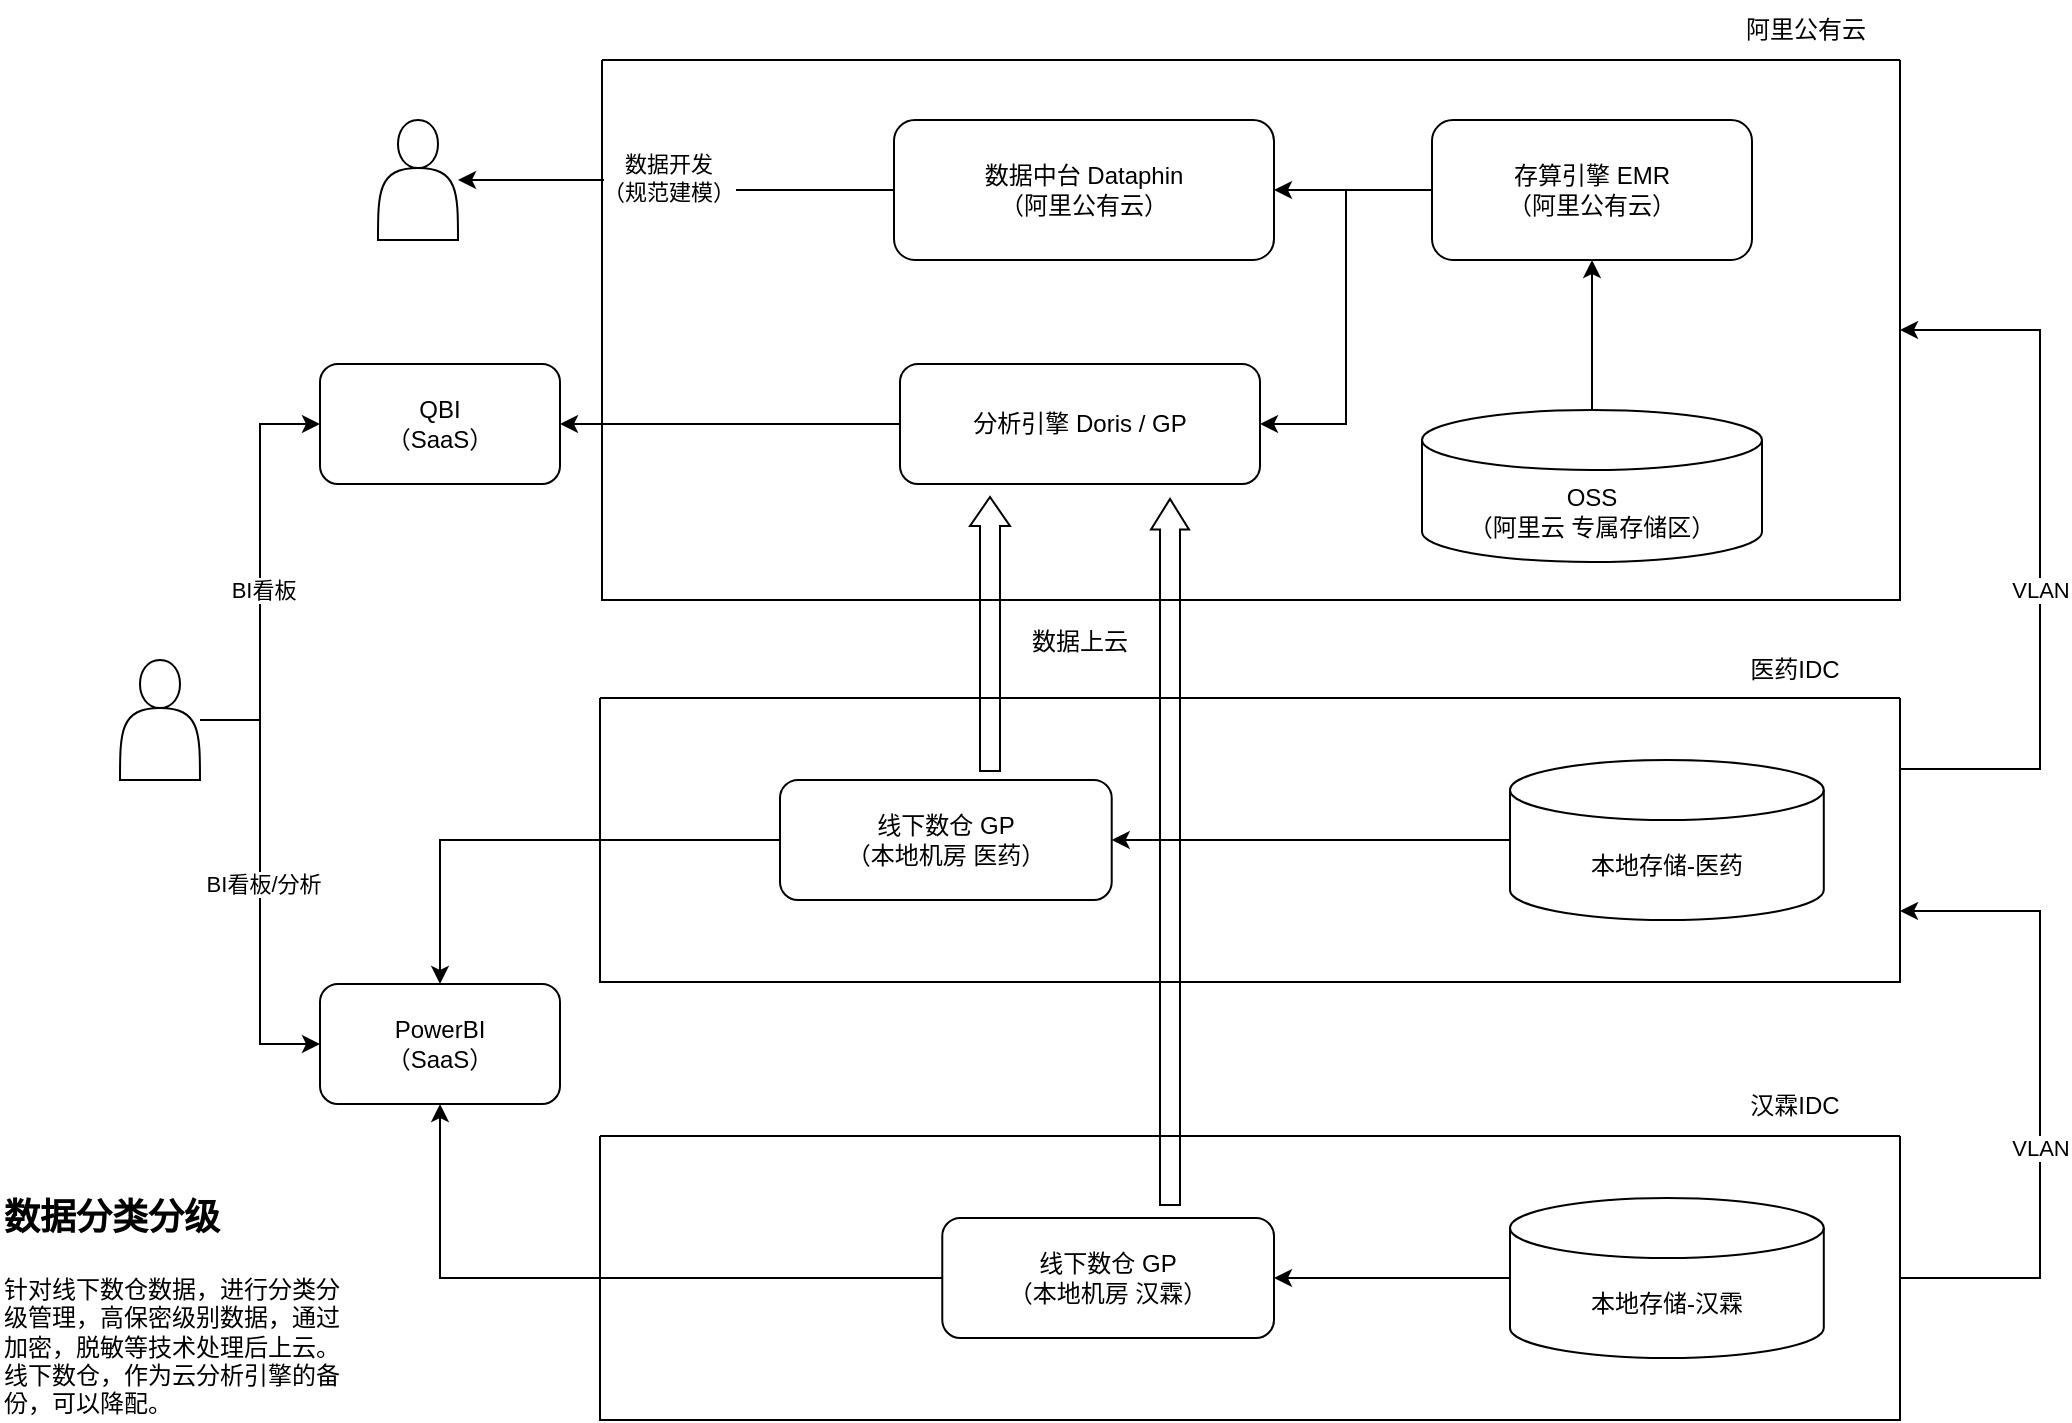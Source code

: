 <mxfile version="24.7.5">
  <diagram name="第 1 页" id="J8GREibbCt4KV59v55ON">
    <mxGraphModel dx="1479" dy="728" grid="1" gridSize="10" guides="1" tooltips="1" connect="1" arrows="1" fold="1" page="1" pageScale="1" pageWidth="1169" pageHeight="827" math="0" shadow="0">
      <root>
        <mxCell id="0" />
        <mxCell id="1" parent="0" />
        <mxCell id="eCR380lotrIrXrgE_NF7-7" style="edgeStyle=orthogonalEdgeStyle;rounded=0;orthogonalLoop=1;jettySize=auto;html=1;" parent="1" source="eCR380lotrIrXrgE_NF7-1" target="eCR380lotrIrXrgE_NF7-6" edge="1">
          <mxGeometry relative="1" as="geometry" />
        </mxCell>
        <mxCell id="eCR380lotrIrXrgE_NF7-8" value="数据开发&lt;div&gt;（规范建模）&lt;/div&gt;" style="edgeLabel;html=1;align=center;verticalAlign=middle;resizable=0;points=[];" parent="eCR380lotrIrXrgE_NF7-7" vertex="1" connectable="0">
          <mxGeometry x="0.058" y="-1" relative="1" as="geometry">
            <mxPoint as="offset" />
          </mxGeometry>
        </mxCell>
        <mxCell id="eCR380lotrIrXrgE_NF7-1" value="数据中台 Dataphin&lt;div&gt;（阿里公有云）&lt;/div&gt;" style="rounded=1;whiteSpace=wrap;html=1;" parent="1" vertex="1">
          <mxGeometry x="487" y="104" width="190" height="70" as="geometry" />
        </mxCell>
        <mxCell id="eCR380lotrIrXrgE_NF7-3" style="edgeStyle=orthogonalEdgeStyle;rounded=0;orthogonalLoop=1;jettySize=auto;html=1;entryX=1;entryY=0.5;entryDx=0;entryDy=0;" parent="1" source="eCR380lotrIrXrgE_NF7-2" target="eCR380lotrIrXrgE_NF7-1" edge="1">
          <mxGeometry relative="1" as="geometry" />
        </mxCell>
        <mxCell id="RV-wWZa_JN4536aJD9VN-2" style="edgeStyle=orthogonalEdgeStyle;rounded=0;orthogonalLoop=1;jettySize=auto;html=1;entryX=1;entryY=0.5;entryDx=0;entryDy=0;" edge="1" parent="1" source="eCR380lotrIrXrgE_NF7-2" target="eCR380lotrIrXrgE_NF7-9">
          <mxGeometry relative="1" as="geometry" />
        </mxCell>
        <mxCell id="eCR380lotrIrXrgE_NF7-2" value="存算引擎&amp;nbsp;&lt;span style=&quot;background-color: initial;&quot;&gt;EMR&lt;/span&gt;&lt;div&gt;&lt;span style=&quot;background-color: initial;&quot;&gt;（阿里公有云）&lt;/span&gt;&lt;/div&gt;" style="rounded=1;whiteSpace=wrap;html=1;" parent="1" vertex="1">
          <mxGeometry x="756" y="104" width="160" height="70" as="geometry" />
        </mxCell>
        <mxCell id="eCR380lotrIrXrgE_NF7-5" style="edgeStyle=orthogonalEdgeStyle;rounded=0;orthogonalLoop=1;jettySize=auto;html=1;entryX=0.5;entryY=1;entryDx=0;entryDy=0;" parent="1" source="eCR380lotrIrXrgE_NF7-4" target="eCR380lotrIrXrgE_NF7-2" edge="1">
          <mxGeometry relative="1" as="geometry" />
        </mxCell>
        <mxCell id="eCR380lotrIrXrgE_NF7-4" value="OSS&lt;div&gt;（阿里云 专属存储区）&lt;/div&gt;" style="shape=cylinder3;whiteSpace=wrap;html=1;boundedLbl=1;backgroundOutline=1;size=15;" parent="1" vertex="1">
          <mxGeometry x="751" y="249" width="170" height="76" as="geometry" />
        </mxCell>
        <mxCell id="eCR380lotrIrXrgE_NF7-6" value="" style="shape=actor;whiteSpace=wrap;html=1;" parent="1" vertex="1">
          <mxGeometry x="229" y="104" width="40" height="60" as="geometry" />
        </mxCell>
        <mxCell id="eCR380lotrIrXrgE_NF7-12" style="edgeStyle=orthogonalEdgeStyle;rounded=0;orthogonalLoop=1;jettySize=auto;html=1;entryX=1;entryY=0.5;entryDx=0;entryDy=0;" parent="1" source="eCR380lotrIrXrgE_NF7-9" target="eCR380lotrIrXrgE_NF7-11" edge="1">
          <mxGeometry relative="1" as="geometry" />
        </mxCell>
        <mxCell id="eCR380lotrIrXrgE_NF7-9" value="分析引擎 Doris / GP" style="rounded=1;whiteSpace=wrap;html=1;" parent="1" vertex="1">
          <mxGeometry x="490" y="226" width="180" height="60" as="geometry" />
        </mxCell>
        <mxCell id="eCR380lotrIrXrgE_NF7-11" value="QBI&lt;div&gt;（SaaS）&lt;/div&gt;" style="rounded=1;whiteSpace=wrap;html=1;" parent="1" vertex="1">
          <mxGeometry x="200" y="226" width="120" height="60" as="geometry" />
        </mxCell>
        <mxCell id="eCR380lotrIrXrgE_NF7-14" style="edgeStyle=orthogonalEdgeStyle;rounded=0;orthogonalLoop=1;jettySize=auto;html=1;entryX=0;entryY=0.5;entryDx=0;entryDy=0;" parent="1" source="eCR380lotrIrXrgE_NF7-13" target="eCR380lotrIrXrgE_NF7-11" edge="1">
          <mxGeometry relative="1" as="geometry" />
        </mxCell>
        <mxCell id="eCR380lotrIrXrgE_NF7-15" value="&amp;nbsp;BI看板" style="edgeLabel;html=1;align=center;verticalAlign=middle;resizable=0;points=[];" parent="eCR380lotrIrXrgE_NF7-14" vertex="1" connectable="0">
          <mxGeometry x="-0.071" relative="1" as="geometry">
            <mxPoint y="1" as="offset" />
          </mxGeometry>
        </mxCell>
        <mxCell id="eCR380lotrIrXrgE_NF7-35" style="edgeStyle=orthogonalEdgeStyle;rounded=0;orthogonalLoop=1;jettySize=auto;html=1;entryX=0;entryY=0.5;entryDx=0;entryDy=0;" parent="1" source="eCR380lotrIrXrgE_NF7-13" target="eCR380lotrIrXrgE_NF7-32" edge="1">
          <mxGeometry relative="1" as="geometry" />
        </mxCell>
        <mxCell id="eCR380lotrIrXrgE_NF7-36" value="&amp;nbsp;BI看板/分析" style="edgeLabel;html=1;align=center;verticalAlign=middle;resizable=0;points=[];" parent="eCR380lotrIrXrgE_NF7-35" vertex="1" connectable="0">
          <mxGeometry x="0.005" relative="1" as="geometry">
            <mxPoint as="offset" />
          </mxGeometry>
        </mxCell>
        <mxCell id="eCR380lotrIrXrgE_NF7-13" value="" style="shape=actor;whiteSpace=wrap;html=1;" parent="1" vertex="1">
          <mxGeometry x="100" y="374" width="40" height="60" as="geometry" />
        </mxCell>
        <mxCell id="eCR380lotrIrXrgE_NF7-32" value="PowerBI&lt;div&gt;（SaaS）&lt;/div&gt;" style="rounded=1;whiteSpace=wrap;html=1;" parent="1" vertex="1">
          <mxGeometry x="200" y="536" width="120" height="60" as="geometry" />
        </mxCell>
        <mxCell id="eCR380lotrIrXrgE_NF7-44" value="" style="group" parent="1" vertex="1" connectable="0">
          <mxGeometry x="340" y="364" width="650" height="171" as="geometry" />
        </mxCell>
        <mxCell id="eCR380lotrIrXrgE_NF7-20" style="edgeStyle=orthogonalEdgeStyle;rounded=0;orthogonalLoop=1;jettySize=auto;html=1;" parent="eCR380lotrIrXrgE_NF7-44" source="eCR380lotrIrXrgE_NF7-19" target="eCR380lotrIrXrgE_NF7-17" edge="1">
          <mxGeometry relative="1" as="geometry" />
        </mxCell>
        <mxCell id="eCR380lotrIrXrgE_NF7-19" value="本地存储-医药" style="shape=cylinder3;whiteSpace=wrap;html=1;boundedLbl=1;backgroundOutline=1;size=15;" parent="eCR380lotrIrXrgE_NF7-44" vertex="1">
          <mxGeometry x="455.0" y="60" width="156.897" height="80" as="geometry" />
        </mxCell>
        <mxCell id="eCR380lotrIrXrgE_NF7-40" value="" style="swimlane;startSize=0;" parent="eCR380lotrIrXrgE_NF7-44" vertex="1">
          <mxGeometry y="29" width="650" height="142" as="geometry">
            <mxRectangle y="29" width="50" height="40" as="alternateBounds" />
          </mxGeometry>
        </mxCell>
        <mxCell id="eCR380lotrIrXrgE_NF7-17" value="线下数仓 GP&lt;div&gt;（本地机房 医药）&lt;/div&gt;" style="rounded=1;whiteSpace=wrap;html=1;" parent="eCR380lotrIrXrgE_NF7-40" vertex="1">
          <mxGeometry x="89.998" y="41" width="165.862" height="60" as="geometry" />
        </mxCell>
        <mxCell id="eCR380lotrIrXrgE_NF7-41" value="医药IDC" style="text;html=1;align=center;verticalAlign=middle;whiteSpace=wrap;rounded=0;" parent="eCR380lotrIrXrgE_NF7-44" vertex="1">
          <mxGeometry x="544.655" width="105.345" height="30" as="geometry" />
        </mxCell>
        <mxCell id="RV-wWZa_JN4536aJD9VN-5" value="" style="shape=flexArrow;endArrow=classic;html=1;rounded=0;endWidth=9;endSize=4.5;entryX=0.25;entryY=1;entryDx=0;entryDy=0;" edge="1" parent="eCR380lotrIrXrgE_NF7-44">
          <mxGeometry width="50" height="50" relative="1" as="geometry">
            <mxPoint x="195" y="66" as="sourcePoint" />
            <mxPoint x="195" y="-72" as="targetPoint" />
          </mxGeometry>
        </mxCell>
        <mxCell id="eCR380lotrIrXrgE_NF7-45" value="" style="group" parent="1" vertex="1" connectable="0">
          <mxGeometry x="340" y="582" width="650" height="172" as="geometry" />
        </mxCell>
        <mxCell id="eCR380lotrIrXrgE_NF7-22" style="edgeStyle=orthogonalEdgeStyle;rounded=0;orthogonalLoop=1;jettySize=auto;html=1;" parent="eCR380lotrIrXrgE_NF7-45" source="eCR380lotrIrXrgE_NF7-21" target="eCR380lotrIrXrgE_NF7-18" edge="1">
          <mxGeometry relative="1" as="geometry" />
        </mxCell>
        <mxCell id="eCR380lotrIrXrgE_NF7-21" value="本地存储-汉霖" style="shape=cylinder3;whiteSpace=wrap;html=1;boundedLbl=1;backgroundOutline=1;size=15;" parent="eCR380lotrIrXrgE_NF7-45" vertex="1">
          <mxGeometry x="455.0" y="61" width="156.897" height="80" as="geometry" />
        </mxCell>
        <mxCell id="eCR380lotrIrXrgE_NF7-42" value="" style="swimlane;startSize=0;" parent="eCR380lotrIrXrgE_NF7-45" vertex="1">
          <mxGeometry y="30" width="650" height="142" as="geometry" />
        </mxCell>
        <mxCell id="eCR380lotrIrXrgE_NF7-18" value="线下数仓 GP&lt;div&gt;（本地机房 汉霖）&lt;/div&gt;" style="rounded=1;whiteSpace=wrap;html=1;" parent="eCR380lotrIrXrgE_NF7-42" vertex="1">
          <mxGeometry x="171.138" y="41" width="165.862" height="60" as="geometry" />
        </mxCell>
        <mxCell id="eCR380lotrIrXrgE_NF7-43" value="汉霖IDC" style="text;html=1;align=center;verticalAlign=middle;whiteSpace=wrap;rounded=0;" parent="eCR380lotrIrXrgE_NF7-45" vertex="1">
          <mxGeometry x="544.655" width="105.345" height="30" as="geometry" />
        </mxCell>
        <mxCell id="eCR380lotrIrXrgE_NF7-46" value="" style="swimlane;startSize=0;" parent="1" vertex="1">
          <mxGeometry x="341" y="74" width="649" height="270" as="geometry">
            <mxRectangle x="341" y="74" width="50" height="40" as="alternateBounds" />
          </mxGeometry>
        </mxCell>
        <mxCell id="eCR380lotrIrXrgE_NF7-47" value="阿里公有云" style="text;html=1;align=center;verticalAlign=middle;whiteSpace=wrap;rounded=0;" parent="1" vertex="1">
          <mxGeometry x="896" y="44" width="94" height="30" as="geometry" />
        </mxCell>
        <mxCell id="eCR380lotrIrXrgE_NF7-48" style="edgeStyle=orthogonalEdgeStyle;rounded=0;orthogonalLoop=1;jettySize=auto;html=1;entryX=1;entryY=0.5;entryDx=0;entryDy=0;exitX=1;exitY=0.25;exitDx=0;exitDy=0;" parent="1" source="eCR380lotrIrXrgE_NF7-40" target="eCR380lotrIrXrgE_NF7-46" edge="1">
          <mxGeometry relative="1" as="geometry">
            <Array as="points">
              <mxPoint x="1060" y="429" />
              <mxPoint x="1060" y="209" />
            </Array>
          </mxGeometry>
        </mxCell>
        <mxCell id="eCR380lotrIrXrgE_NF7-49" value="VLAN" style="edgeLabel;html=1;align=center;verticalAlign=middle;resizable=0;points=[];" parent="eCR380lotrIrXrgE_NF7-48" vertex="1" connectable="0">
          <mxGeometry x="-0.109" relative="1" as="geometry">
            <mxPoint as="offset" />
          </mxGeometry>
        </mxCell>
        <mxCell id="eCR380lotrIrXrgE_NF7-51" style="edgeStyle=orthogonalEdgeStyle;rounded=0;orthogonalLoop=1;jettySize=auto;html=1;entryX=1;entryY=0.75;entryDx=0;entryDy=0;exitX=1;exitY=0.5;exitDx=0;exitDy=0;" parent="1" source="eCR380lotrIrXrgE_NF7-42" target="eCR380lotrIrXrgE_NF7-40" edge="1">
          <mxGeometry relative="1" as="geometry">
            <Array as="points">
              <mxPoint x="1060" y="683" />
              <mxPoint x="1060" y="500" />
            </Array>
          </mxGeometry>
        </mxCell>
        <mxCell id="eCR380lotrIrXrgE_NF7-52" value="VLAN" style="edgeLabel;html=1;align=center;verticalAlign=middle;resizable=0;points=[];" parent="eCR380lotrIrXrgE_NF7-51" vertex="1" connectable="0">
          <mxGeometry x="-0.165" relative="1" as="geometry">
            <mxPoint as="offset" />
          </mxGeometry>
        </mxCell>
        <mxCell id="eCR380lotrIrXrgE_NF7-30" style="edgeStyle=orthogonalEdgeStyle;rounded=0;orthogonalLoop=1;jettySize=auto;html=1;entryX=0.5;entryY=0;entryDx=0;entryDy=0;" parent="1" source="eCR380lotrIrXrgE_NF7-17" target="eCR380lotrIrXrgE_NF7-32" edge="1">
          <mxGeometry relative="1" as="geometry">
            <mxPoint x="498.017" y="464" as="targetPoint" />
          </mxGeometry>
        </mxCell>
        <mxCell id="eCR380lotrIrXrgE_NF7-31" style="edgeStyle=orthogonalEdgeStyle;rounded=0;orthogonalLoop=1;jettySize=auto;html=1;entryX=0.5;entryY=1;entryDx=0;entryDy=0;" parent="1" source="eCR380lotrIrXrgE_NF7-18" target="eCR380lotrIrXrgE_NF7-32" edge="1">
          <mxGeometry relative="1" as="geometry">
            <mxPoint x="498.017" y="683" as="targetPoint" />
          </mxGeometry>
        </mxCell>
        <mxCell id="RV-wWZa_JN4536aJD9VN-6" value="" style="shape=flexArrow;endArrow=classic;html=1;rounded=0;endWidth=8;endSize=4.73;entryX=0.75;entryY=1;entryDx=0;entryDy=0;" edge="1" parent="1">
          <mxGeometry width="50" height="50" relative="1" as="geometry">
            <mxPoint x="625" y="647" as="sourcePoint" />
            <mxPoint x="625" y="293" as="targetPoint" />
          </mxGeometry>
        </mxCell>
        <mxCell id="RV-wWZa_JN4536aJD9VN-8" value="数据上云" style="text;html=1;align=center;verticalAlign=middle;whiteSpace=wrap;rounded=0;" vertex="1" parent="1">
          <mxGeometry x="550" y="350" width="60" height="30" as="geometry" />
        </mxCell>
        <mxCell id="RV-wWZa_JN4536aJD9VN-9" value="&lt;h1 style=&quot;margin-top: 0px;&quot;&gt;&lt;font style=&quot;font-size: 18px;&quot;&gt;数据分类分级&lt;/font&gt;&lt;/h1&gt;&lt;p&gt;针对线下数仓数据，进行分类分级管理，高保密级别数据，通过加密，脱敏等技术处理后上云。线下数仓，作为云分析引擎的备份，可以降配。&lt;/p&gt;" style="text;html=1;whiteSpace=wrap;overflow=hidden;rounded=0;" vertex="1" parent="1">
          <mxGeometry x="40" y="630" width="180" height="120" as="geometry" />
        </mxCell>
      </root>
    </mxGraphModel>
  </diagram>
</mxfile>
